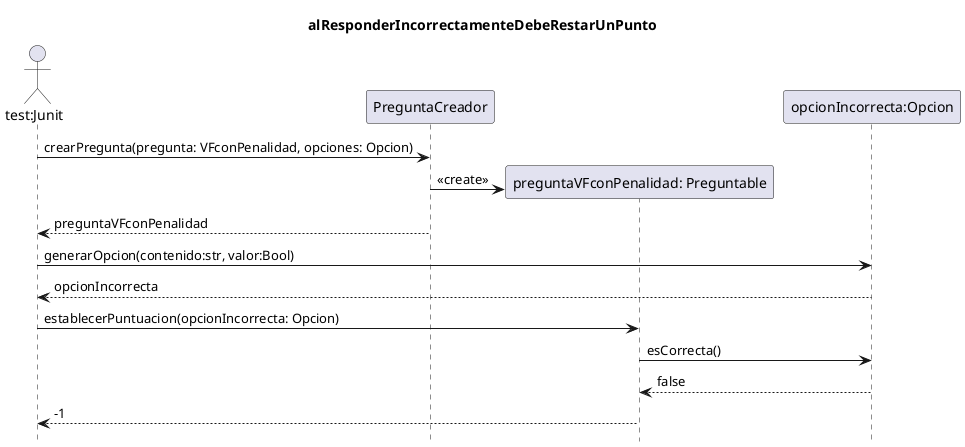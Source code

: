 @startuml alResponderIncorrectamenteDebeRestarUnPunto
    title alResponderIncorrectamenteDebeRestarUnPunto
    hide footbox

    '"opcion:Opcion" as opcion

    actor "test:Junit" as test
     ' le asigno el alias para que sea mas sencillo de hacer referencia


    test -> PreguntaCreador: crearPregunta(pregunta: VFconPenalidad, opciones: Opcion)
    
    create "preguntaVFconPenalidad: Preguntable" as preguntaVFconPenalidad
    PreguntaCreador -> preguntaVFconPenalidad: <<create>>
    
    PreguntaCreador --> test: preguntaVFconPenalidad

    test -> "opcionIncorrecta:Opcion" as opcionIncorrecta : generarOpcion(contenido:str, valor:Bool)
    opcionIncorrecta --> test: opcionIncorrecta

    
    test -> preguntaVFconPenalidad: establecerPuntuacion(opcionIncorrecta: Opcion)
    preguntaVFconPenalidad -> opcionIncorrecta: esCorrecta()
    opcionIncorrecta --> preguntaVFconPenalidad: false

    preguntaVFconPenalidad --> test: -1


@enduml